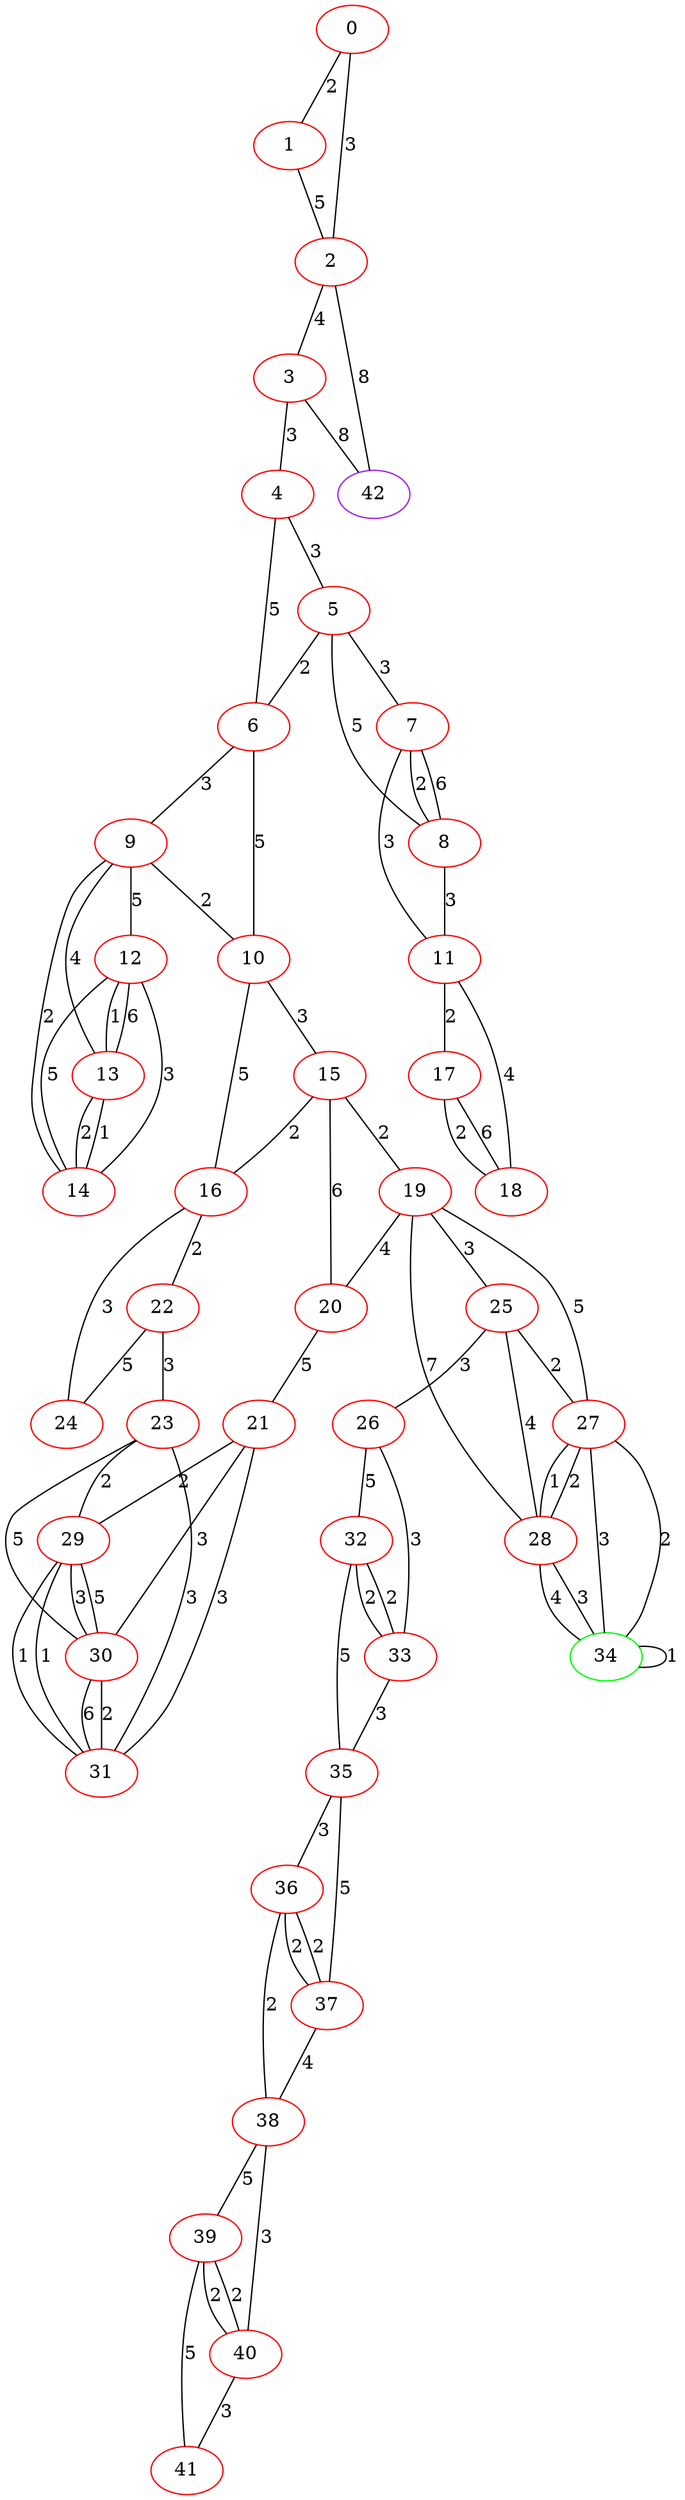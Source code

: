 graph "" {
0 [color=red, weight=1];
1 [color=red, weight=1];
2 [color=red, weight=1];
3 [color=red, weight=1];
4 [color=red, weight=1];
5 [color=red, weight=1];
6 [color=red, weight=1];
7 [color=red, weight=1];
8 [color=red, weight=1];
9 [color=red, weight=1];
10 [color=red, weight=1];
11 [color=red, weight=1];
12 [color=red, weight=1];
13 [color=red, weight=1];
14 [color=red, weight=1];
15 [color=red, weight=1];
16 [color=red, weight=1];
17 [color=red, weight=1];
18 [color=red, weight=1];
19 [color=red, weight=1];
20 [color=red, weight=1];
21 [color=red, weight=1];
22 [color=red, weight=1];
23 [color=red, weight=1];
24 [color=red, weight=1];
25 [color=red, weight=1];
26 [color=red, weight=1];
27 [color=red, weight=1];
28 [color=red, weight=1];
29 [color=red, weight=1];
30 [color=red, weight=1];
31 [color=red, weight=1];
32 [color=red, weight=1];
33 [color=red, weight=1];
34 [color=green, weight=2];
35 [color=red, weight=1];
36 [color=red, weight=1];
37 [color=red, weight=1];
38 [color=red, weight=1];
39 [color=red, weight=1];
40 [color=red, weight=1];
41 [color=red, weight=1];
42 [color=purple, weight=4];
0 -- 1  [key=0, label=2];
0 -- 2  [key=0, label=3];
1 -- 2  [key=0, label=5];
2 -- 42  [key=0, label=8];
2 -- 3  [key=0, label=4];
3 -- 4  [key=0, label=3];
3 -- 42  [key=0, label=8];
4 -- 5  [key=0, label=3];
4 -- 6  [key=0, label=5];
5 -- 8  [key=0, label=5];
5 -- 6  [key=0, label=2];
5 -- 7  [key=0, label=3];
6 -- 9  [key=0, label=3];
6 -- 10  [key=0, label=5];
7 -- 8  [key=0, label=6];
7 -- 8  [key=1, label=2];
7 -- 11  [key=0, label=3];
8 -- 11  [key=0, label=3];
9 -- 10  [key=0, label=2];
9 -- 12  [key=0, label=5];
9 -- 13  [key=0, label=4];
9 -- 14  [key=0, label=2];
10 -- 16  [key=0, label=5];
10 -- 15  [key=0, label=3];
11 -- 17  [key=0, label=2];
11 -- 18  [key=0, label=4];
12 -- 13  [key=0, label=1];
12 -- 13  [key=1, label=6];
12 -- 14  [key=0, label=3];
12 -- 14  [key=1, label=5];
13 -- 14  [key=0, label=2];
13 -- 14  [key=1, label=1];
15 -- 16  [key=0, label=2];
15 -- 19  [key=0, label=2];
15 -- 20  [key=0, label=6];
16 -- 24  [key=0, label=3];
16 -- 22  [key=0, label=2];
17 -- 18  [key=0, label=6];
17 -- 18  [key=1, label=2];
19 -- 25  [key=0, label=3];
19 -- 27  [key=0, label=5];
19 -- 20  [key=0, label=4];
19 -- 28  [key=0, label=7];
20 -- 21  [key=0, label=5];
21 -- 29  [key=0, label=2];
21 -- 30  [key=0, label=3];
21 -- 31  [key=0, label=3];
22 -- 24  [key=0, label=5];
22 -- 23  [key=0, label=3];
23 -- 30  [key=0, label=5];
23 -- 29  [key=0, label=2];
23 -- 31  [key=0, label=3];
25 -- 27  [key=0, label=2];
25 -- 26  [key=0, label=3];
25 -- 28  [key=0, label=4];
26 -- 32  [key=0, label=5];
26 -- 33  [key=0, label=3];
27 -- 34  [key=0, label=2];
27 -- 34  [key=1, label=3];
27 -- 28  [key=0, label=1];
27 -- 28  [key=1, label=2];
28 -- 34  [key=0, label=3];
28 -- 34  [key=1, label=4];
29 -- 31  [key=0, label=1];
29 -- 31  [key=1, label=1];
29 -- 30  [key=0, label=3];
29 -- 30  [key=1, label=5];
30 -- 31  [key=0, label=2];
30 -- 31  [key=1, label=6];
32 -- 33  [key=0, label=2];
32 -- 33  [key=1, label=2];
32 -- 35  [key=0, label=5];
33 -- 35  [key=0, label=3];
34 -- 34  [key=0, label=1];
35 -- 36  [key=0, label=3];
35 -- 37  [key=0, label=5];
36 -- 37  [key=0, label=2];
36 -- 37  [key=1, label=2];
36 -- 38  [key=0, label=2];
37 -- 38  [key=0, label=4];
38 -- 40  [key=0, label=3];
38 -- 39  [key=0, label=5];
39 -- 40  [key=0, label=2];
39 -- 40  [key=1, label=2];
39 -- 41  [key=0, label=5];
40 -- 41  [key=0, label=3];
}
